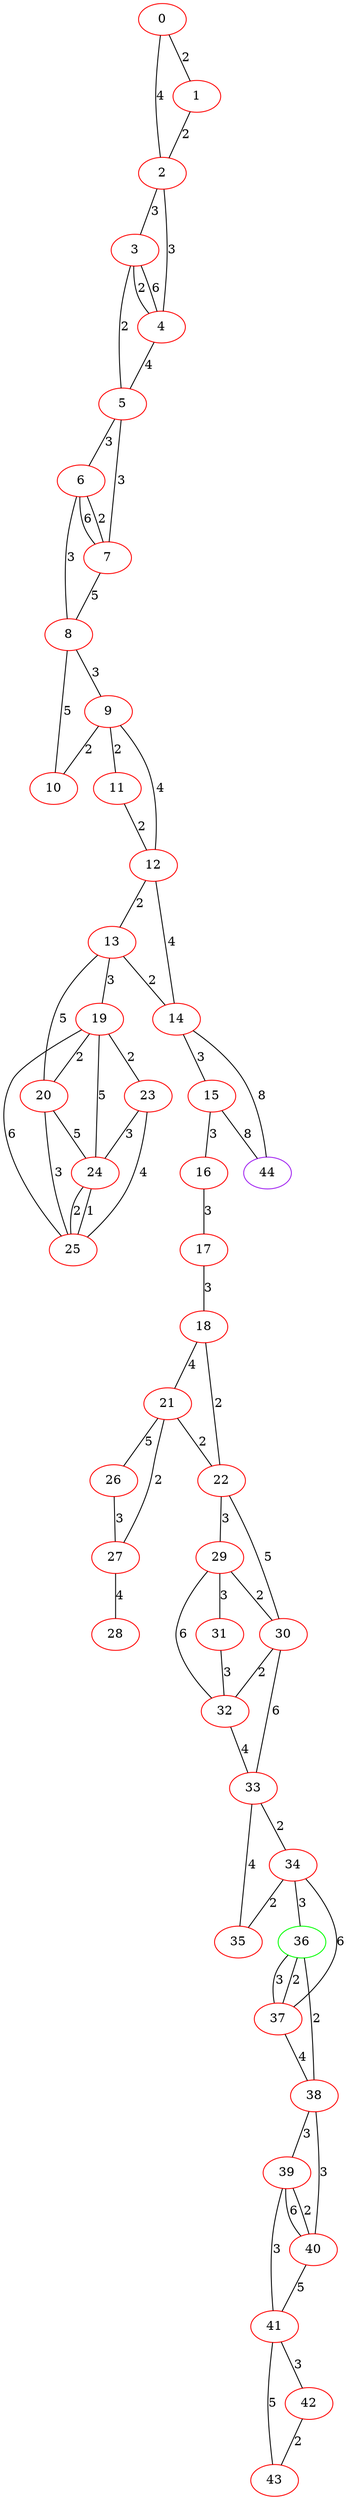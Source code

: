 graph "" {
0 [color=red, weight=1];
1 [color=red, weight=1];
2 [color=red, weight=1];
3 [color=red, weight=1];
4 [color=red, weight=1];
5 [color=red, weight=1];
6 [color=red, weight=1];
7 [color=red, weight=1];
8 [color=red, weight=1];
9 [color=red, weight=1];
10 [color=red, weight=1];
11 [color=red, weight=1];
12 [color=red, weight=1];
13 [color=red, weight=1];
14 [color=red, weight=1];
15 [color=red, weight=1];
16 [color=red, weight=1];
17 [color=red, weight=1];
18 [color=red, weight=1];
19 [color=red, weight=1];
20 [color=red, weight=1];
21 [color=red, weight=1];
22 [color=red, weight=1];
23 [color=red, weight=1];
24 [color=red, weight=1];
25 [color=red, weight=1];
26 [color=red, weight=1];
27 [color=red, weight=1];
28 [color=red, weight=1];
29 [color=red, weight=1];
30 [color=red, weight=1];
31 [color=red, weight=1];
32 [color=red, weight=1];
33 [color=red, weight=1];
34 [color=red, weight=1];
35 [color=red, weight=1];
36 [color=green, weight=2];
37 [color=red, weight=1];
38 [color=red, weight=1];
39 [color=red, weight=1];
40 [color=red, weight=1];
41 [color=red, weight=1];
42 [color=red, weight=1];
43 [color=red, weight=1];
44 [color=purple, weight=4];
0 -- 1  [key=0, label=2];
0 -- 2  [key=0, label=4];
1 -- 2  [key=0, label=2];
2 -- 3  [key=0, label=3];
2 -- 4  [key=0, label=3];
3 -- 4  [key=0, label=6];
3 -- 4  [key=1, label=2];
3 -- 5  [key=0, label=2];
4 -- 5  [key=0, label=4];
5 -- 6  [key=0, label=3];
5 -- 7  [key=0, label=3];
6 -- 8  [key=0, label=3];
6 -- 7  [key=0, label=2];
6 -- 7  [key=1, label=6];
7 -- 8  [key=0, label=5];
8 -- 9  [key=0, label=3];
8 -- 10  [key=0, label=5];
9 -- 10  [key=0, label=2];
9 -- 11  [key=0, label=2];
9 -- 12  [key=0, label=4];
11 -- 12  [key=0, label=2];
12 -- 13  [key=0, label=2];
12 -- 14  [key=0, label=4];
13 -- 20  [key=0, label=5];
13 -- 19  [key=0, label=3];
13 -- 14  [key=0, label=2];
14 -- 44  [key=0, label=8];
14 -- 15  [key=0, label=3];
15 -- 16  [key=0, label=3];
15 -- 44  [key=0, label=8];
16 -- 17  [key=0, label=3];
17 -- 18  [key=0, label=3];
18 -- 21  [key=0, label=4];
18 -- 22  [key=0, label=2];
19 -- 24  [key=0, label=5];
19 -- 25  [key=0, label=6];
19 -- 20  [key=0, label=2];
19 -- 23  [key=0, label=2];
20 -- 24  [key=0, label=5];
20 -- 25  [key=0, label=3];
21 -- 27  [key=0, label=2];
21 -- 26  [key=0, label=5];
21 -- 22  [key=0, label=2];
22 -- 30  [key=0, label=5];
22 -- 29  [key=0, label=3];
23 -- 24  [key=0, label=3];
23 -- 25  [key=0, label=4];
24 -- 25  [key=0, label=1];
24 -- 25  [key=1, label=2];
26 -- 27  [key=0, label=3];
27 -- 28  [key=0, label=4];
29 -- 32  [key=0, label=6];
29 -- 30  [key=0, label=2];
29 -- 31  [key=0, label=3];
30 -- 32  [key=0, label=2];
30 -- 33  [key=0, label=6];
31 -- 32  [key=0, label=3];
32 -- 33  [key=0, label=4];
33 -- 34  [key=0, label=2];
33 -- 35  [key=0, label=4];
34 -- 35  [key=0, label=2];
34 -- 36  [key=0, label=3];
34 -- 37  [key=0, label=6];
36 -- 37  [key=0, label=3];
36 -- 37  [key=1, label=2];
36 -- 38  [key=0, label=2];
37 -- 38  [key=0, label=4];
38 -- 40  [key=0, label=3];
38 -- 39  [key=0, label=3];
39 -- 40  [key=0, label=2];
39 -- 40  [key=1, label=6];
39 -- 41  [key=0, label=3];
40 -- 41  [key=0, label=5];
41 -- 42  [key=0, label=3];
41 -- 43  [key=0, label=5];
42 -- 43  [key=0, label=2];
}
